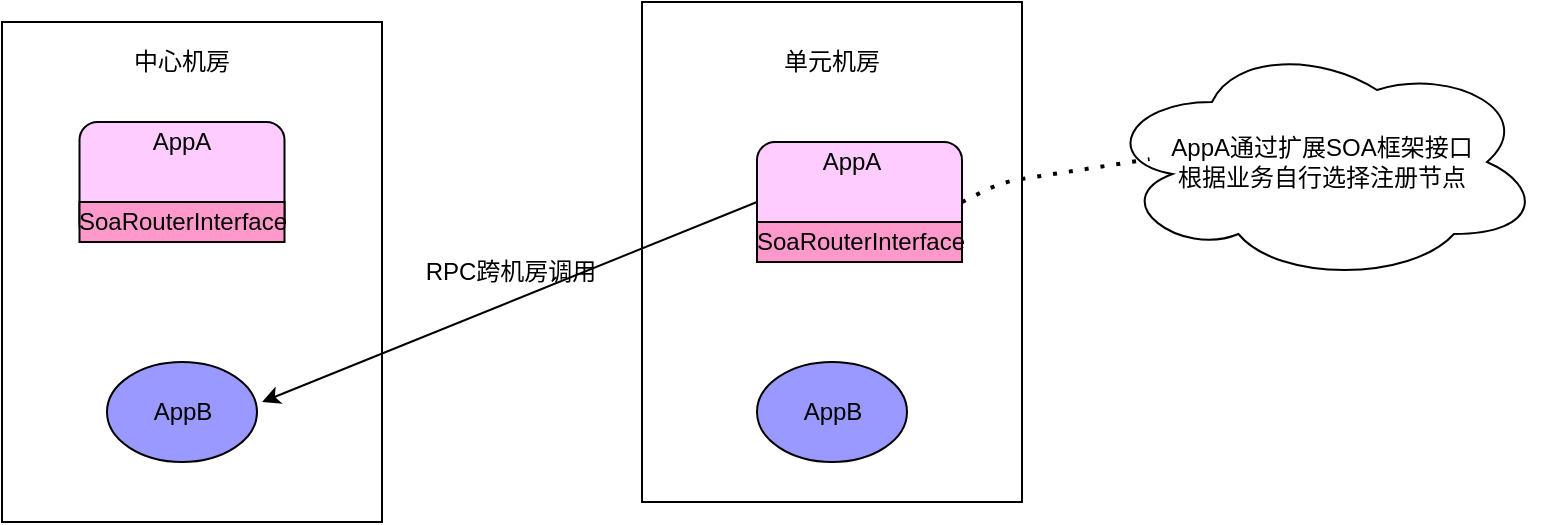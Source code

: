 <mxfile version="13.9.2" type="github">
  <diagram id="wMC5knpURxCBc0kmmToy" name="Page-1">
    <mxGraphModel dx="1520" dy="659" grid="1" gridSize="10" guides="1" tooltips="1" connect="1" arrows="1" fold="1" page="1" pageScale="1" pageWidth="827" pageHeight="1169" math="0" shadow="0">
      <root>
        <mxCell id="0" />
        <mxCell id="1" parent="0" />
        <mxCell id="T-79Ej5A9_mX5xFd_pFb-1" value="" style="rounded=0;whiteSpace=wrap;html=1;" vertex="1" parent="1">
          <mxGeometry x="160" y="240" width="190" height="250" as="geometry" />
        </mxCell>
        <mxCell id="T-79Ej5A9_mX5xFd_pFb-2" value="" style="rounded=0;whiteSpace=wrap;html=1;" vertex="1" parent="1">
          <mxGeometry x="480" y="230" width="190" height="250" as="geometry" />
        </mxCell>
        <mxCell id="T-79Ej5A9_mX5xFd_pFb-3" value="中心机房" style="text;html=1;strokeColor=none;fillColor=none;align=center;verticalAlign=middle;whiteSpace=wrap;rounded=0;" vertex="1" parent="1">
          <mxGeometry x="220" y="250" width="60" height="20" as="geometry" />
        </mxCell>
        <mxCell id="T-79Ej5A9_mX5xFd_pFb-4" value="单元机房" style="text;html=1;strokeColor=none;fillColor=none;align=center;verticalAlign=middle;whiteSpace=wrap;rounded=0;" vertex="1" parent="1">
          <mxGeometry x="545" y="250" width="60" height="20" as="geometry" />
        </mxCell>
        <mxCell id="T-79Ej5A9_mX5xFd_pFb-6" value="AppB" style="ellipse;whiteSpace=wrap;html=1;fillColor=#9999FF;" vertex="1" parent="1">
          <mxGeometry x="212.5" y="410" width="75" height="50" as="geometry" />
        </mxCell>
        <mxCell id="T-79Ej5A9_mX5xFd_pFb-8" value="" style="endArrow=classic;html=1;exitX=0;exitY=0.5;exitDx=0;exitDy=0;" edge="1" parent="1" source="T-79Ej5A9_mX5xFd_pFb-17">
          <mxGeometry width="50" height="50" relative="1" as="geometry">
            <mxPoint x="540.064" y="333.592" as="sourcePoint" />
            <mxPoint x="290" y="430" as="targetPoint" />
          </mxGeometry>
        </mxCell>
        <mxCell id="T-79Ej5A9_mX5xFd_pFb-9" value="RPC跨机房调用" style="text;html=1;align=center;verticalAlign=middle;resizable=0;points=[];autosize=1;" vertex="1" parent="1">
          <mxGeometry x="363.5" y="355" width="100" height="20" as="geometry" />
        </mxCell>
        <mxCell id="T-79Ej5A9_mX5xFd_pFb-10" value="AppB" style="ellipse;whiteSpace=wrap;html=1;fillColor=#9999FF;" vertex="1" parent="1">
          <mxGeometry x="537.5" y="410" width="75" height="50" as="geometry" />
        </mxCell>
        <mxCell id="T-79Ej5A9_mX5xFd_pFb-14" value="AppA通过扩展SOA框架接口&lt;br&gt;根据业务自行选择注册节点" style="ellipse;shape=cloud;whiteSpace=wrap;html=1;" vertex="1" parent="1">
          <mxGeometry x="710" y="250" width="220" height="120" as="geometry" />
        </mxCell>
        <mxCell id="T-79Ej5A9_mX5xFd_pFb-15" value="" style="endArrow=none;dashed=1;html=1;dashPattern=1 3;strokeWidth=2;entryX=0.108;entryY=0.488;entryDx=0;entryDy=0;entryPerimeter=0;exitX=1;exitY=0.5;exitDx=0;exitDy=0;" edge="1" parent="1" source="T-79Ej5A9_mX5xFd_pFb-17" target="T-79Ej5A9_mX5xFd_pFb-14">
          <mxGeometry width="50" height="50" relative="1" as="geometry">
            <mxPoint x="650" y="320" as="sourcePoint" />
            <mxPoint x="700" y="320" as="targetPoint" />
            <Array as="points">
              <mxPoint x="660" y="320" />
            </Array>
          </mxGeometry>
        </mxCell>
        <mxCell id="T-79Ej5A9_mX5xFd_pFb-17" value="" style="rounded=1;whiteSpace=wrap;html=1;fillColor=#FFCCFF;" vertex="1" parent="1">
          <mxGeometry x="537.5" y="300" width="102.5" height="60" as="geometry" />
        </mxCell>
        <mxCell id="T-79Ej5A9_mX5xFd_pFb-20" value="AppA" style="text;html=1;strokeColor=none;fillColor=none;align=center;verticalAlign=middle;whiteSpace=wrap;rounded=0;" vertex="1" parent="1">
          <mxGeometry x="565" y="300" width="40" height="20" as="geometry" />
        </mxCell>
        <mxCell id="T-79Ej5A9_mX5xFd_pFb-26" value="&lt;span&gt;SoaRouterInterface&lt;/span&gt;" style="rounded=0;whiteSpace=wrap;html=1;fillColor=#FF99CC;" vertex="1" parent="1">
          <mxGeometry x="537.5" y="340" width="102.5" height="20" as="geometry" />
        </mxCell>
        <mxCell id="T-79Ej5A9_mX5xFd_pFb-27" value="" style="rounded=1;whiteSpace=wrap;html=1;fillColor=#FFCCFF;" vertex="1" parent="1">
          <mxGeometry x="198.75" y="290" width="102.5" height="60" as="geometry" />
        </mxCell>
        <mxCell id="T-79Ej5A9_mX5xFd_pFb-28" value="&lt;span&gt;SoaRouterInterface&lt;/span&gt;" style="rounded=0;whiteSpace=wrap;html=1;fillColor=#FF99CC;" vertex="1" parent="1">
          <mxGeometry x="198.75" y="330" width="102.5" height="20" as="geometry" />
        </mxCell>
        <mxCell id="T-79Ej5A9_mX5xFd_pFb-29" value="AppA" style="text;html=1;strokeColor=none;fillColor=none;align=center;verticalAlign=middle;whiteSpace=wrap;rounded=0;" vertex="1" parent="1">
          <mxGeometry x="230" y="290" width="40" height="20" as="geometry" />
        </mxCell>
      </root>
    </mxGraphModel>
  </diagram>
</mxfile>
